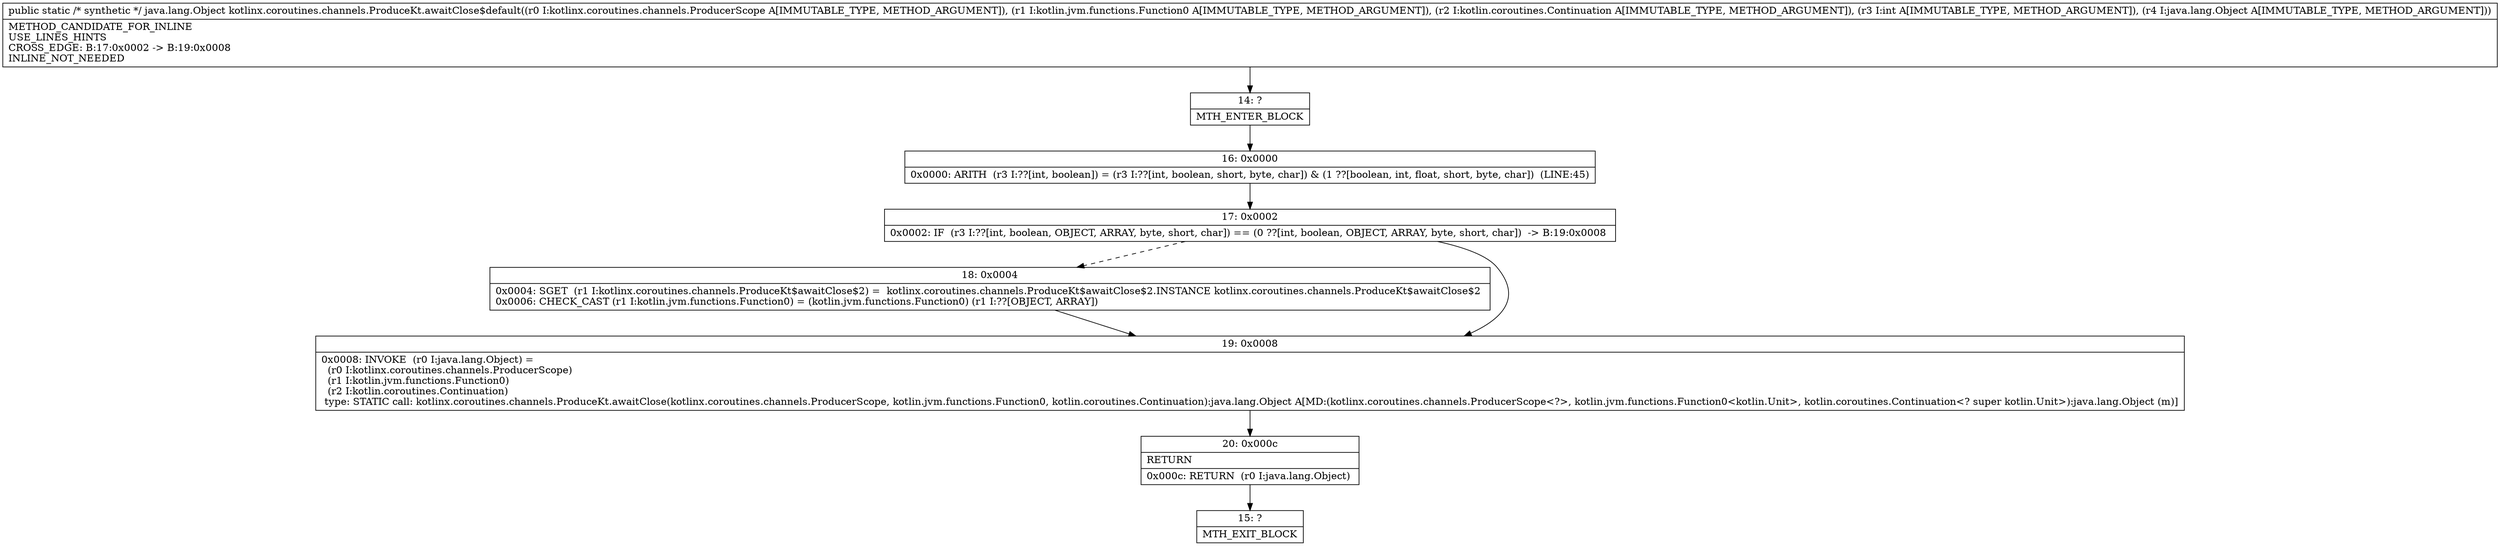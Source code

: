 digraph "CFG forkotlinx.coroutines.channels.ProduceKt.awaitClose$default(Lkotlinx\/coroutines\/channels\/ProducerScope;Lkotlin\/jvm\/functions\/Function0;Lkotlin\/coroutines\/Continuation;ILjava\/lang\/Object;)Ljava\/lang\/Object;" {
Node_14 [shape=record,label="{14\:\ ?|MTH_ENTER_BLOCK\l}"];
Node_16 [shape=record,label="{16\:\ 0x0000|0x0000: ARITH  (r3 I:??[int, boolean]) = (r3 I:??[int, boolean, short, byte, char]) & (1 ??[boolean, int, float, short, byte, char])  (LINE:45)\l}"];
Node_17 [shape=record,label="{17\:\ 0x0002|0x0002: IF  (r3 I:??[int, boolean, OBJECT, ARRAY, byte, short, char]) == (0 ??[int, boolean, OBJECT, ARRAY, byte, short, char])  \-\> B:19:0x0008 \l}"];
Node_18 [shape=record,label="{18\:\ 0x0004|0x0004: SGET  (r1 I:kotlinx.coroutines.channels.ProduceKt$awaitClose$2) =  kotlinx.coroutines.channels.ProduceKt$awaitClose$2.INSTANCE kotlinx.coroutines.channels.ProduceKt$awaitClose$2 \l0x0006: CHECK_CAST (r1 I:kotlin.jvm.functions.Function0) = (kotlin.jvm.functions.Function0) (r1 I:??[OBJECT, ARRAY]) \l}"];
Node_19 [shape=record,label="{19\:\ 0x0008|0x0008: INVOKE  (r0 I:java.lang.Object) = \l  (r0 I:kotlinx.coroutines.channels.ProducerScope)\l  (r1 I:kotlin.jvm.functions.Function0)\l  (r2 I:kotlin.coroutines.Continuation)\l type: STATIC call: kotlinx.coroutines.channels.ProduceKt.awaitClose(kotlinx.coroutines.channels.ProducerScope, kotlin.jvm.functions.Function0, kotlin.coroutines.Continuation):java.lang.Object A[MD:(kotlinx.coroutines.channels.ProducerScope\<?\>, kotlin.jvm.functions.Function0\<kotlin.Unit\>, kotlin.coroutines.Continuation\<? super kotlin.Unit\>):java.lang.Object (m)]\l}"];
Node_20 [shape=record,label="{20\:\ 0x000c|RETURN\l|0x000c: RETURN  (r0 I:java.lang.Object) \l}"];
Node_15 [shape=record,label="{15\:\ ?|MTH_EXIT_BLOCK\l}"];
MethodNode[shape=record,label="{public static \/* synthetic *\/ java.lang.Object kotlinx.coroutines.channels.ProduceKt.awaitClose$default((r0 I:kotlinx.coroutines.channels.ProducerScope A[IMMUTABLE_TYPE, METHOD_ARGUMENT]), (r1 I:kotlin.jvm.functions.Function0 A[IMMUTABLE_TYPE, METHOD_ARGUMENT]), (r2 I:kotlin.coroutines.Continuation A[IMMUTABLE_TYPE, METHOD_ARGUMENT]), (r3 I:int A[IMMUTABLE_TYPE, METHOD_ARGUMENT]), (r4 I:java.lang.Object A[IMMUTABLE_TYPE, METHOD_ARGUMENT]))  | METHOD_CANDIDATE_FOR_INLINE\lUSE_LINES_HINTS\lCROSS_EDGE: B:17:0x0002 \-\> B:19:0x0008\lINLINE_NOT_NEEDED\l}"];
MethodNode -> Node_14;Node_14 -> Node_16;
Node_16 -> Node_17;
Node_17 -> Node_18[style=dashed];
Node_17 -> Node_19;
Node_18 -> Node_19;
Node_19 -> Node_20;
Node_20 -> Node_15;
}

